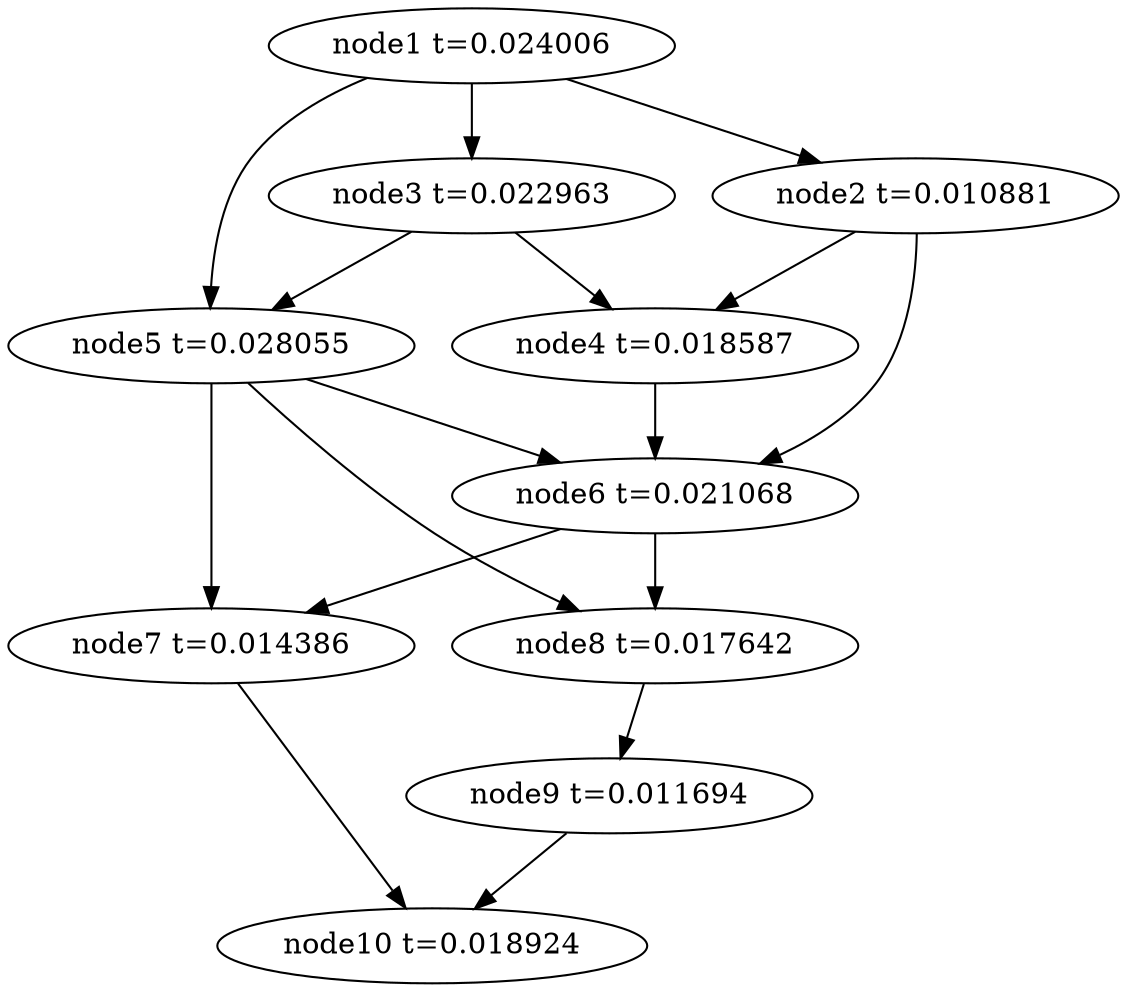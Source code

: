 digraph g{
	node10[label="node10 t=0.018924"]
	node9 -> node10
	node9[label="node9 t=0.011694"];
	node8 -> node9
	node8[label="node8 t=0.017642"];
	node7 -> node10
	node7[label="node7 t=0.014386"];
	node6 -> node8
	node6 -> node7
	node6[label="node6 t=0.021068"];
	node5 -> node8
	node5 -> node7
	node5 -> node6
	node5[label="node5 t=0.028055"];
	node4 -> node6
	node4[label="node4 t=0.018587"];
	node3 -> node5
	node3 -> node4
	node3[label="node3 t=0.022963"];
	node2 -> node6
	node2 -> node4
	node2[label="node2 t=0.010881"];
	node1 -> node5
	node1 -> node3
	node1 -> node2
	node1[label="node1 t=0.024006"];
}
